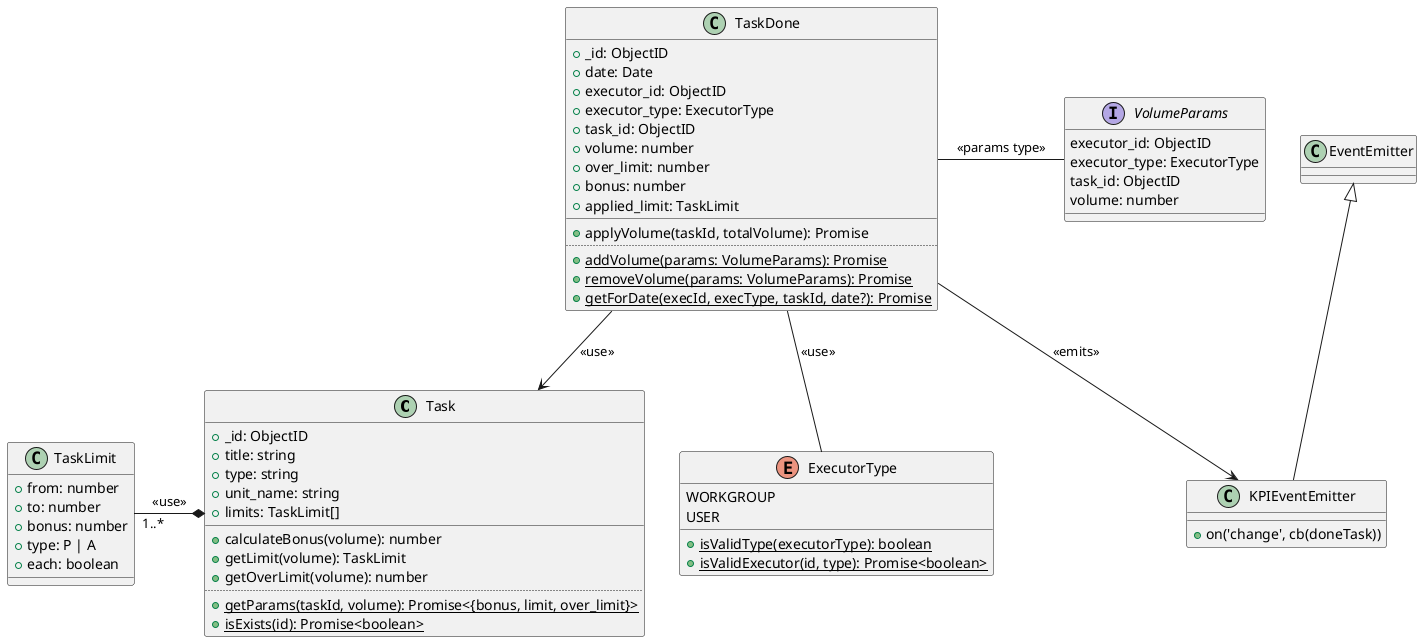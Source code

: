 @startuml

class Task {
    + _id: ObjectID
    + title: string
    + type: string
    + unit_name: string
    + limits: TaskLimit[]
    __
    + calculateBonus(volume): number
    + getLimit(volume): TaskLimit
    + getOverLimit(volume): number
    ..
    + {static} getParams(taskId, volume): Promise<{bonus, limit, over_limit}>
    + {static} isExists(id): Promise<boolean>
}

class TaskLimit {
    + from: number
    + to: number
    + bonus: number
    + type: P | A
    + each: boolean
}

TaskLimit "1..*" -* Task : <<use>>

class TaskDone {
    + _id: ObjectID
    + date: Date
    + executor_id: ObjectID
    + executor_type: ExecutorType
    + task_id: ObjectID
    + volume: number
    + over_limit: number
    + bonus: number
    + applied_limit: TaskLimit
    __
    + applyVolume(taskId, totalVolume): Promise
    ..
    + {static} addVolume(params: VolumeParams): Promise
    + {static} removeVolume(params: VolumeParams): Promise
    + {static} getForDate(execId, execType, taskId, date?): Promise
}

TaskDone --> Task : <<use>>

enum ExecutorType {
    WORKGROUP
    USER
    __
    + {static} isValidType(executorType): boolean
    + {static} isValidExecutor(id, type): Promise<boolean>
}

TaskDone -- ExecutorType : <<use>>

class KPIEventEmitter extends EventEmitter {
    + on('change', cb(doneTask))
}

TaskDone --> KPIEventEmitter: <<emits>>


interface VolumeParams {
  executor_id: ObjectID
  executor_type: ExecutorType
  task_id: ObjectID
  volume: number
}

TaskDone - VolumeParams : <<params type>>

@enduml